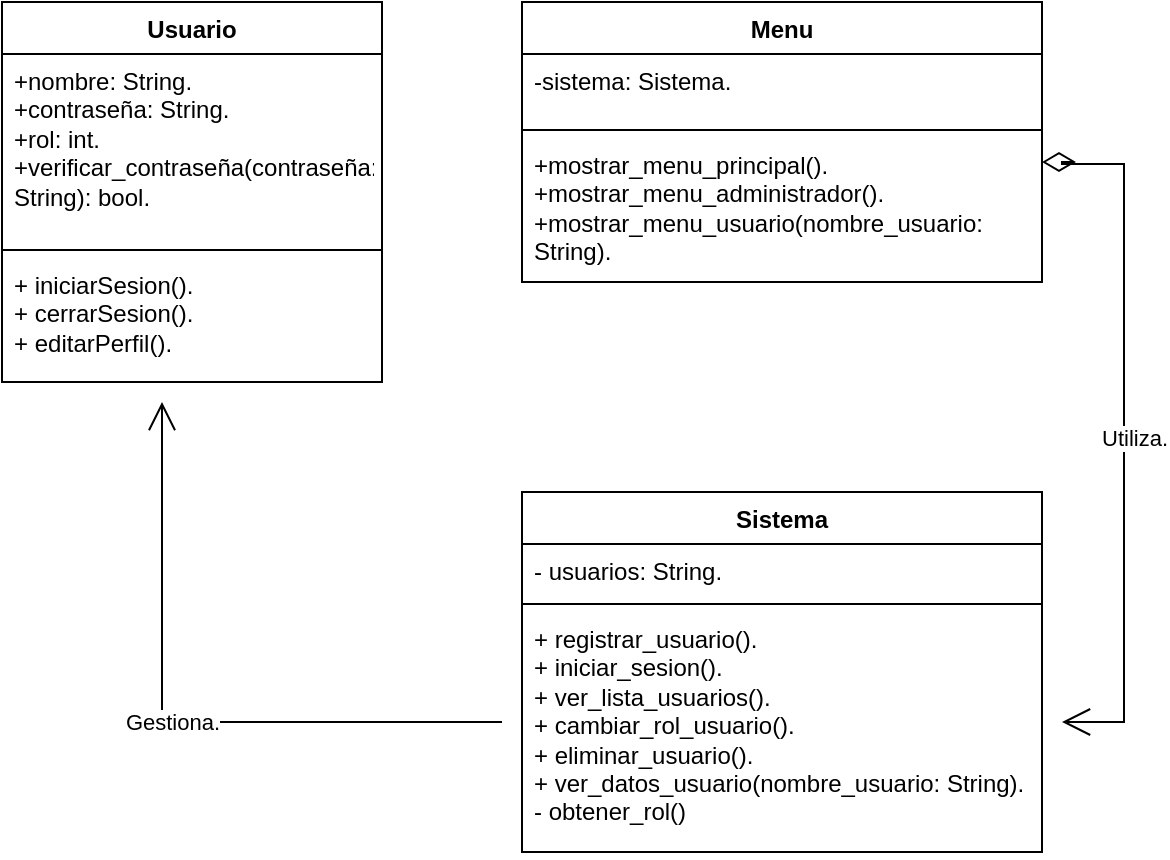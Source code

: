 <mxfile version="27.0.9">
  <diagram name="Página-1" id="9qEhcQJC4x0d7D9FkfoQ">
    <mxGraphModel dx="753" dy="513" grid="1" gridSize="10" guides="1" tooltips="1" connect="1" arrows="1" fold="1" page="1" pageScale="1" pageWidth="827" pageHeight="1169" math="0" shadow="0">
      <root>
        <mxCell id="0" />
        <mxCell id="1" parent="0" />
        <mxCell id="7HFt4F-0T1lohmS4j6Xd-3" value="Usuario" style="swimlane;fontStyle=1;align=center;verticalAlign=top;childLayout=stackLayout;horizontal=1;startSize=26;horizontalStack=0;resizeParent=1;resizeParentMax=0;resizeLast=0;collapsible=1;marginBottom=0;whiteSpace=wrap;html=1;" vertex="1" parent="1">
          <mxGeometry x="200" y="160" width="190" height="190" as="geometry" />
        </mxCell>
        <mxCell id="7HFt4F-0T1lohmS4j6Xd-4" value="+nombre: String.&lt;br&gt;        +contraseña: String.&lt;br&gt;        +rol: int.&lt;br&gt;        +verificar_contraseña(contraseña: String): bool." style="text;strokeColor=none;fillColor=none;align=left;verticalAlign=top;spacingLeft=4;spacingRight=4;overflow=hidden;rotatable=0;points=[[0,0.5],[1,0.5]];portConstraint=eastwest;whiteSpace=wrap;html=1;" vertex="1" parent="7HFt4F-0T1lohmS4j6Xd-3">
          <mxGeometry y="26" width="190" height="94" as="geometry" />
        </mxCell>
        <mxCell id="7HFt4F-0T1lohmS4j6Xd-5" value="" style="line;strokeWidth=1;fillColor=none;align=left;verticalAlign=middle;spacingTop=-1;spacingLeft=3;spacingRight=3;rotatable=0;labelPosition=right;points=[];portConstraint=eastwest;strokeColor=inherit;" vertex="1" parent="7HFt4F-0T1lohmS4j6Xd-3">
          <mxGeometry y="120" width="190" height="8" as="geometry" />
        </mxCell>
        <mxCell id="7HFt4F-0T1lohmS4j6Xd-6" value="+ iniciarSesion().&lt;br&gt;+ cerrarSesion().&lt;br&gt;+ editarPerfil()." style="text;strokeColor=none;fillColor=none;align=left;verticalAlign=top;spacingLeft=4;spacingRight=4;overflow=hidden;rotatable=0;points=[[0,0.5],[1,0.5]];portConstraint=eastwest;whiteSpace=wrap;html=1;" vertex="1" parent="7HFt4F-0T1lohmS4j6Xd-3">
          <mxGeometry y="128" width="190" height="62" as="geometry" />
        </mxCell>
        <mxCell id="7HFt4F-0T1lohmS4j6Xd-7" value="Menu" style="swimlane;fontStyle=1;align=center;verticalAlign=top;childLayout=stackLayout;horizontal=1;startSize=26;horizontalStack=0;resizeParent=1;resizeParentMax=0;resizeLast=0;collapsible=1;marginBottom=0;whiteSpace=wrap;html=1;" vertex="1" parent="1">
          <mxGeometry x="460" y="160" width="260" height="140" as="geometry" />
        </mxCell>
        <mxCell id="7HFt4F-0T1lohmS4j6Xd-8" value="-sistema: Sistema.&lt;div&gt;&lt;br/&gt;&lt;/div&gt;" style="text;strokeColor=none;fillColor=none;align=left;verticalAlign=top;spacingLeft=4;spacingRight=4;overflow=hidden;rotatable=0;points=[[0,0.5],[1,0.5]];portConstraint=eastwest;whiteSpace=wrap;html=1;" vertex="1" parent="7HFt4F-0T1lohmS4j6Xd-7">
          <mxGeometry y="26" width="260" height="34" as="geometry" />
        </mxCell>
        <mxCell id="7HFt4F-0T1lohmS4j6Xd-9" value="" style="line;strokeWidth=1;fillColor=none;align=left;verticalAlign=middle;spacingTop=-1;spacingLeft=3;spacingRight=3;rotatable=0;labelPosition=right;points=[];portConstraint=eastwest;strokeColor=inherit;" vertex="1" parent="7HFt4F-0T1lohmS4j6Xd-7">
          <mxGeometry y="60" width="260" height="8" as="geometry" />
        </mxCell>
        <mxCell id="7HFt4F-0T1lohmS4j6Xd-10" value="+mostrar_menu_principal().&lt;br&gt;+mostrar_menu_administrador().&lt;div&gt;+mostrar_menu_usuario(nombre_usuario: String).&lt;/div&gt;" style="text;strokeColor=none;fillColor=none;align=left;verticalAlign=top;spacingLeft=4;spacingRight=4;overflow=hidden;rotatable=0;points=[[0,0.5],[1,0.5]];portConstraint=eastwest;whiteSpace=wrap;html=1;" vertex="1" parent="7HFt4F-0T1lohmS4j6Xd-7">
          <mxGeometry y="68" width="260" height="72" as="geometry" />
        </mxCell>
        <mxCell id="7HFt4F-0T1lohmS4j6Xd-11" value="Sistema" style="swimlane;fontStyle=1;align=center;verticalAlign=top;childLayout=stackLayout;horizontal=1;startSize=26;horizontalStack=0;resizeParent=1;resizeParentMax=0;resizeLast=0;collapsible=1;marginBottom=0;whiteSpace=wrap;html=1;" vertex="1" parent="1">
          <mxGeometry x="460" y="405" width="260" height="180" as="geometry" />
        </mxCell>
        <mxCell id="7HFt4F-0T1lohmS4j6Xd-12" value="- usuarios: String." style="text;strokeColor=none;fillColor=none;align=left;verticalAlign=top;spacingLeft=4;spacingRight=4;overflow=hidden;rotatable=0;points=[[0,0.5],[1,0.5]];portConstraint=eastwest;whiteSpace=wrap;html=1;" vertex="1" parent="7HFt4F-0T1lohmS4j6Xd-11">
          <mxGeometry y="26" width="260" height="26" as="geometry" />
        </mxCell>
        <mxCell id="7HFt4F-0T1lohmS4j6Xd-13" value="" style="line;strokeWidth=1;fillColor=none;align=left;verticalAlign=middle;spacingTop=-1;spacingLeft=3;spacingRight=3;rotatable=0;labelPosition=right;points=[];portConstraint=eastwest;strokeColor=inherit;" vertex="1" parent="7HFt4F-0T1lohmS4j6Xd-11">
          <mxGeometry y="52" width="260" height="8" as="geometry" />
        </mxCell>
        <mxCell id="7HFt4F-0T1lohmS4j6Xd-14" value="+ registrar_usuario().&lt;div&gt;+ iniciar_sesion().&lt;/div&gt;&lt;div&gt;+ ver_lista_usuarios().&lt;/div&gt;&lt;div&gt;+ cambiar_rol_usuario().&lt;/div&gt;&lt;div&gt;+ eliminar_usuario().&lt;/div&gt;&lt;div&gt;+ ver_datos_usuario(nombre_usuario: String).&lt;/div&gt;&lt;div&gt;- obtener_rol()&lt;/div&gt;" style="text;strokeColor=none;fillColor=none;align=left;verticalAlign=top;spacingLeft=4;spacingRight=4;overflow=hidden;rotatable=0;points=[[0,0.5],[1,0.5]];portConstraint=eastwest;whiteSpace=wrap;html=1;" vertex="1" parent="7HFt4F-0T1lohmS4j6Xd-11">
          <mxGeometry y="60" width="260" height="120" as="geometry" />
        </mxCell>
        <mxCell id="7HFt4F-0T1lohmS4j6Xd-23" value="" style="endArrow=open;html=1;endSize=12;startArrow=diamondThin;startSize=14;startFill=0;edgeStyle=orthogonalEdgeStyle;align=left;verticalAlign=bottom;rounded=0;exitX=0.342;exitY=1.069;exitDx=0;exitDy=0;exitPerimeter=0;" edge="1" parent="1">
          <mxGeometry x="-1" y="3" relative="1" as="geometry">
            <mxPoint x="720.0" y="239.998" as="sourcePoint" />
            <mxPoint x="730" y="520" as="targetPoint" />
            <Array as="points">
              <mxPoint x="730" y="240" />
              <mxPoint x="730" y="241" />
              <mxPoint x="761" y="241" />
              <mxPoint x="761" y="520" />
            </Array>
          </mxGeometry>
        </mxCell>
        <mxCell id="7HFt4F-0T1lohmS4j6Xd-24" value="Utiliza." style="edgeLabel;html=1;align=center;verticalAlign=middle;resizable=0;points=[];" vertex="1" connectable="0" parent="7HFt4F-0T1lohmS4j6Xd-23">
          <mxGeometry x="0.017" y="5" relative="1" as="geometry">
            <mxPoint as="offset" />
          </mxGeometry>
        </mxCell>
        <mxCell id="7HFt4F-0T1lohmS4j6Xd-26" value="Gestiona." style="endArrow=open;endFill=1;endSize=12;html=1;rounded=0;" edge="1" parent="1">
          <mxGeometry width="160" relative="1" as="geometry">
            <mxPoint x="450" y="520" as="sourcePoint" />
            <mxPoint x="280" y="360" as="targetPoint" />
            <Array as="points">
              <mxPoint x="280" y="520" />
            </Array>
          </mxGeometry>
        </mxCell>
      </root>
    </mxGraphModel>
  </diagram>
</mxfile>
